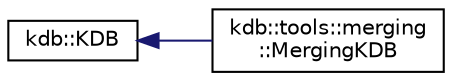 digraph "Graphical Class Hierarchy"
{
 // LATEX_PDF_SIZE
  edge [fontname="Helvetica",fontsize="10",labelfontname="Helvetica",labelfontsize="10"];
  node [fontname="Helvetica",fontsize="10",shape=record];
  rankdir="LR";
  Node0 [label="kdb::KDB",height=0.2,width=0.4,color="black", fillcolor="white", style="filled",URL="$classkdb_1_1KDB.html",tooltip="Constructs a class KDB."];
  Node0 -> Node1 [dir="back",color="midnightblue",fontsize="10",style="solid",fontname="Helvetica"];
  Node1 [label="kdb::tools::merging\l::MergingKDB",height=0.2,width=0.4,color="black", fillcolor="white", style="filled",URL="$classkdb_1_1tools_1_1merging_1_1MergingKDB.html",tooltip="Provides a merging wrapper around a KDB instance."];
}

